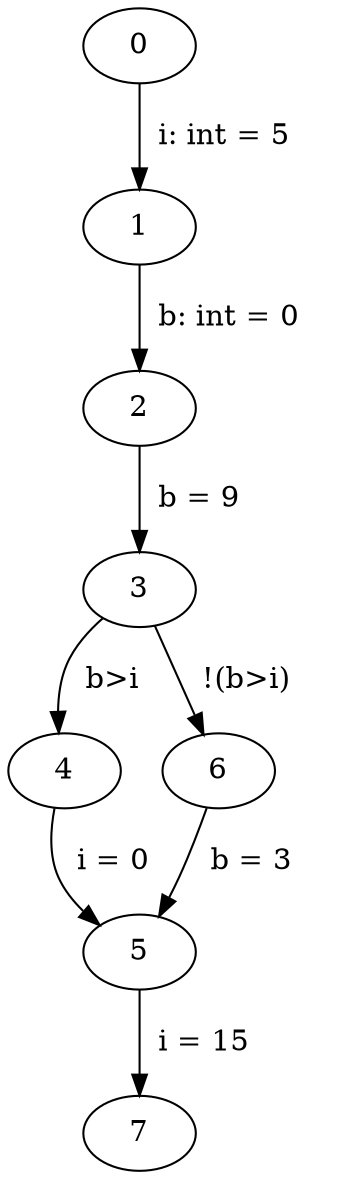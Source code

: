 digraph ProgramGraph{
"0" -> "1" [label="  i: int = 5   "] 
"1" -> "2" [label="  b: int = 0   "] 
"2" -> "3" [label="  b = 9   "] 
"3" -> "4" [label="  b>i   "] 
"3" -> "6" [label="  !(b>i)   "] 
"4" -> "5" [label="  i = 0   "] 
"5" -> "7" [label="  i = 15   "] 
"6" -> "5" [label="  b = 3   "] 
}